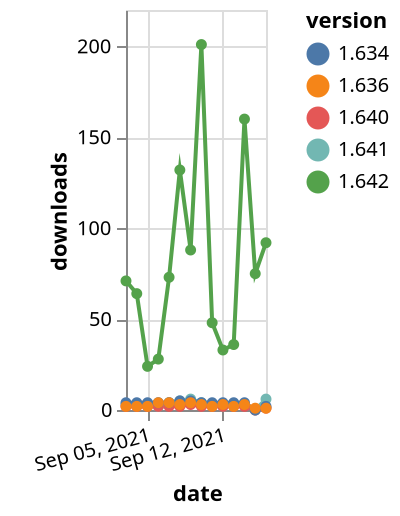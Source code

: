 {"$schema": "https://vega.github.io/schema/vega-lite/v5.json", "description": "A simple bar chart with embedded data.", "data": {"values": [{"date": "2021-09-03", "total": 83363, "delta": 71, "version": "1.642"}, {"date": "2021-09-04", "total": 83427, "delta": 64, "version": "1.642"}, {"date": "2021-09-05", "total": 83451, "delta": 24, "version": "1.642"}, {"date": "2021-09-06", "total": 83479, "delta": 28, "version": "1.642"}, {"date": "2021-09-07", "total": 83552, "delta": 73, "version": "1.642"}, {"date": "2021-09-08", "total": 83684, "delta": 132, "version": "1.642"}, {"date": "2021-09-09", "total": 83772, "delta": 88, "version": "1.642"}, {"date": "2021-09-10", "total": 83973, "delta": 201, "version": "1.642"}, {"date": "2021-09-11", "total": 84021, "delta": 48, "version": "1.642"}, {"date": "2021-09-12", "total": 84054, "delta": 33, "version": "1.642"}, {"date": "2021-09-13", "total": 84090, "delta": 36, "version": "1.642"}, {"date": "2021-09-14", "total": 84250, "delta": 160, "version": "1.642"}, {"date": "2021-09-15", "total": 84325, "delta": 75, "version": "1.642"}, {"date": "2021-09-16", "total": 84417, "delta": 92, "version": "1.642"}, {"date": "2021-09-03", "total": 18567, "delta": 3, "version": "1.641"}, {"date": "2021-09-04", "total": 18570, "delta": 3, "version": "1.641"}, {"date": "2021-09-05", "total": 18573, "delta": 3, "version": "1.641"}, {"date": "2021-09-06", "total": 18575, "delta": 2, "version": "1.641"}, {"date": "2021-09-07", "total": 18579, "delta": 4, "version": "1.641"}, {"date": "2021-09-08", "total": 18584, "delta": 5, "version": "1.641"}, {"date": "2021-09-09", "total": 18590, "delta": 6, "version": "1.641"}, {"date": "2021-09-10", "total": 18594, "delta": 4, "version": "1.641"}, {"date": "2021-09-11", "total": 18597, "delta": 3, "version": "1.641"}, {"date": "2021-09-12", "total": 18599, "delta": 2, "version": "1.641"}, {"date": "2021-09-13", "total": 18602, "delta": 3, "version": "1.641"}, {"date": "2021-09-14", "total": 18605, "delta": 3, "version": "1.641"}, {"date": "2021-09-15", "total": 18605, "delta": 0, "version": "1.641"}, {"date": "2021-09-16", "total": 18611, "delta": 6, "version": "1.641"}, {"date": "2021-09-03", "total": 4341, "delta": 2, "version": "1.640"}, {"date": "2021-09-04", "total": 4343, "delta": 2, "version": "1.640"}, {"date": "2021-09-05", "total": 4345, "delta": 2, "version": "1.640"}, {"date": "2021-09-06", "total": 4347, "delta": 2, "version": "1.640"}, {"date": "2021-09-07", "total": 4349, "delta": 2, "version": "1.640"}, {"date": "2021-09-08", "total": 4351, "delta": 2, "version": "1.640"}, {"date": "2021-09-09", "total": 4354, "delta": 3, "version": "1.640"}, {"date": "2021-09-10", "total": 4356, "delta": 2, "version": "1.640"}, {"date": "2021-09-11", "total": 4358, "delta": 2, "version": "1.640"}, {"date": "2021-09-12", "total": 4360, "delta": 2, "version": "1.640"}, {"date": "2021-09-13", "total": 4362, "delta": 2, "version": "1.640"}, {"date": "2021-09-14", "total": 4364, "delta": 2, "version": "1.640"}, {"date": "2021-09-15", "total": 4364, "delta": 0, "version": "1.640"}, {"date": "2021-09-16", "total": 4365, "delta": 1, "version": "1.640"}, {"date": "2021-09-03", "total": 8855, "delta": 4, "version": "1.634"}, {"date": "2021-09-04", "total": 8859, "delta": 4, "version": "1.634"}, {"date": "2021-09-05", "total": 8863, "delta": 4, "version": "1.634"}, {"date": "2021-09-06", "total": 8867, "delta": 4, "version": "1.634"}, {"date": "2021-09-07", "total": 8871, "delta": 4, "version": "1.634"}, {"date": "2021-09-08", "total": 8876, "delta": 5, "version": "1.634"}, {"date": "2021-09-09", "total": 8881, "delta": 5, "version": "1.634"}, {"date": "2021-09-10", "total": 8885, "delta": 4, "version": "1.634"}, {"date": "2021-09-11", "total": 8889, "delta": 4, "version": "1.634"}, {"date": "2021-09-12", "total": 8893, "delta": 4, "version": "1.634"}, {"date": "2021-09-13", "total": 8897, "delta": 4, "version": "1.634"}, {"date": "2021-09-14", "total": 8901, "delta": 4, "version": "1.634"}, {"date": "2021-09-15", "total": 8901, "delta": 0, "version": "1.634"}, {"date": "2021-09-16", "total": 8903, "delta": 2, "version": "1.634"}, {"date": "2021-09-03", "total": 15690, "delta": 2, "version": "1.636"}, {"date": "2021-09-04", "total": 15692, "delta": 2, "version": "1.636"}, {"date": "2021-09-05", "total": 15694, "delta": 2, "version": "1.636"}, {"date": "2021-09-06", "total": 15698, "delta": 4, "version": "1.636"}, {"date": "2021-09-07", "total": 15702, "delta": 4, "version": "1.636"}, {"date": "2021-09-08", "total": 15705, "delta": 3, "version": "1.636"}, {"date": "2021-09-09", "total": 15709, "delta": 4, "version": "1.636"}, {"date": "2021-09-10", "total": 15712, "delta": 3, "version": "1.636"}, {"date": "2021-09-11", "total": 15714, "delta": 2, "version": "1.636"}, {"date": "2021-09-12", "total": 15717, "delta": 3, "version": "1.636"}, {"date": "2021-09-13", "total": 15719, "delta": 2, "version": "1.636"}, {"date": "2021-09-14", "total": 15722, "delta": 3, "version": "1.636"}, {"date": "2021-09-15", "total": 15723, "delta": 1, "version": "1.636"}, {"date": "2021-09-16", "total": 15724, "delta": 1, "version": "1.636"}]}, "width": "container", "mark": {"type": "line", "point": {"filled": true}}, "encoding": {"x": {"field": "date", "type": "temporal", "timeUnit": "yearmonthdate", "title": "date", "axis": {"labelAngle": -15}}, "y": {"field": "delta", "type": "quantitative", "title": "downloads"}, "color": {"field": "version", "type": "nominal"}, "tooltip": {"field": "delta"}}}